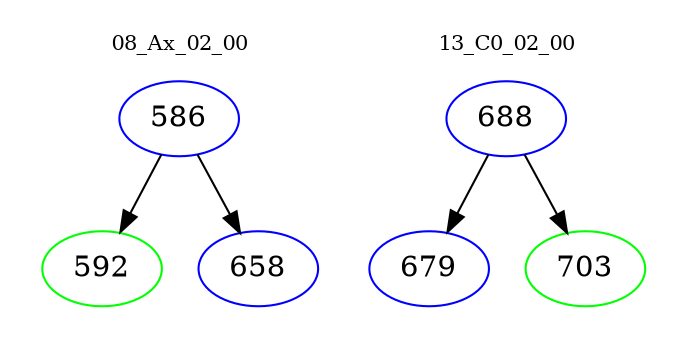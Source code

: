 digraph{
subgraph cluster_0 {
color = white
label = "08_Ax_02_00";
fontsize=10;
T0_586 [label="586", color="blue"]
T0_586 -> T0_592 [color="black"]
T0_592 [label="592", color="green"]
T0_586 -> T0_658 [color="black"]
T0_658 [label="658", color="blue"]
}
subgraph cluster_1 {
color = white
label = "13_C0_02_00";
fontsize=10;
T1_688 [label="688", color="blue"]
T1_688 -> T1_679 [color="black"]
T1_679 [label="679", color="blue"]
T1_688 -> T1_703 [color="black"]
T1_703 [label="703", color="green"]
}
}
